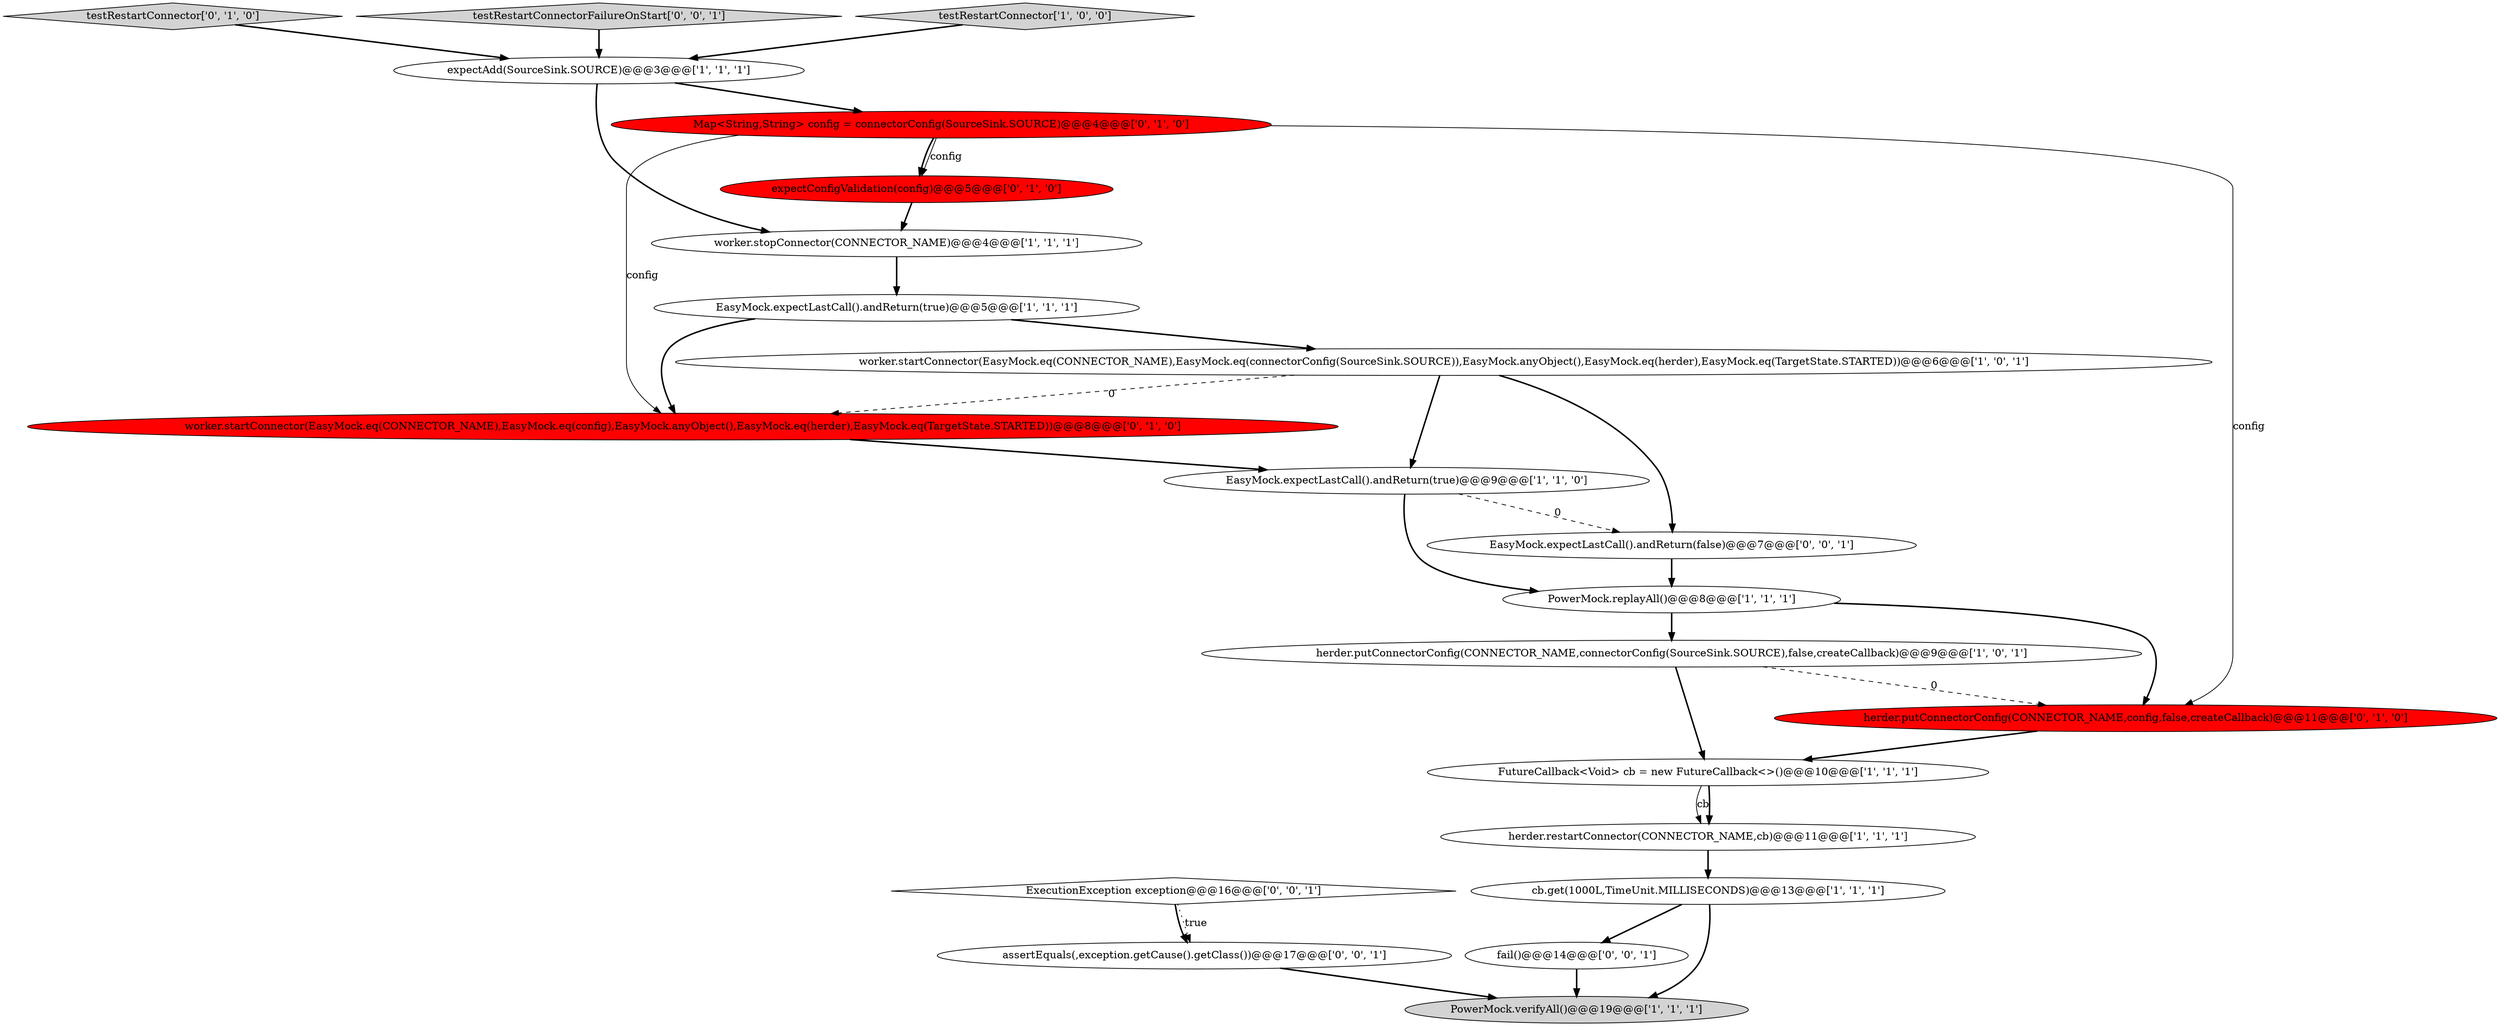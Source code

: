 digraph {
7 [style = filled, label = "herder.restartConnector(CONNECTOR_NAME,cb)@@@11@@@['1', '1', '1']", fillcolor = white, shape = ellipse image = "AAA0AAABBB1BBB"];
8 [style = filled, label = "FutureCallback<Void> cb = new FutureCallback<>()@@@10@@@['1', '1', '1']", fillcolor = white, shape = ellipse image = "AAA0AAABBB1BBB"];
18 [style = filled, label = "assertEquals(,exception.getCause().getClass())@@@17@@@['0', '0', '1']", fillcolor = white, shape = ellipse image = "AAA0AAABBB3BBB"];
0 [style = filled, label = "expectAdd(SourceSink.SOURCE)@@@3@@@['1', '1', '1']", fillcolor = white, shape = ellipse image = "AAA0AAABBB1BBB"];
10 [style = filled, label = "EasyMock.expectLastCall().andReturn(true)@@@9@@@['1', '1', '0']", fillcolor = white, shape = ellipse image = "AAA0AAABBB1BBB"];
6 [style = filled, label = "herder.putConnectorConfig(CONNECTOR_NAME,connectorConfig(SourceSink.SOURCE),false,createCallback)@@@9@@@['1', '0', '1']", fillcolor = white, shape = ellipse image = "AAA0AAABBB1BBB"];
17 [style = filled, label = "fail()@@@14@@@['0', '0', '1']", fillcolor = white, shape = ellipse image = "AAA0AAABBB3BBB"];
14 [style = filled, label = "testRestartConnector['0', '1', '0']", fillcolor = lightgray, shape = diamond image = "AAA0AAABBB2BBB"];
20 [style = filled, label = "EasyMock.expectLastCall().andReturn(false)@@@7@@@['0', '0', '1']", fillcolor = white, shape = ellipse image = "AAA0AAABBB3BBB"];
4 [style = filled, label = "worker.stopConnector(CONNECTOR_NAME)@@@4@@@['1', '1', '1']", fillcolor = white, shape = ellipse image = "AAA0AAABBB1BBB"];
1 [style = filled, label = "PowerMock.verifyAll()@@@19@@@['1', '1', '1']", fillcolor = lightgray, shape = ellipse image = "AAA0AAABBB1BBB"];
3 [style = filled, label = "PowerMock.replayAll()@@@8@@@['1', '1', '1']", fillcolor = white, shape = ellipse image = "AAA0AAABBB1BBB"];
11 [style = filled, label = "cb.get(1000L,TimeUnit.MILLISECONDS)@@@13@@@['1', '1', '1']", fillcolor = white, shape = ellipse image = "AAA0AAABBB1BBB"];
2 [style = filled, label = "worker.startConnector(EasyMock.eq(CONNECTOR_NAME),EasyMock.eq(connectorConfig(SourceSink.SOURCE)),EasyMock.anyObject(),EasyMock.eq(herder),EasyMock.eq(TargetState.STARTED))@@@6@@@['1', '0', '1']", fillcolor = white, shape = ellipse image = "AAA0AAABBB1BBB"];
16 [style = filled, label = "herder.putConnectorConfig(CONNECTOR_NAME,config,false,createCallback)@@@11@@@['0', '1', '0']", fillcolor = red, shape = ellipse image = "AAA1AAABBB2BBB"];
21 [style = filled, label = "testRestartConnectorFailureOnStart['0', '0', '1']", fillcolor = lightgray, shape = diamond image = "AAA0AAABBB3BBB"];
15 [style = filled, label = "Map<String,String> config = connectorConfig(SourceSink.SOURCE)@@@4@@@['0', '1', '0']", fillcolor = red, shape = ellipse image = "AAA1AAABBB2BBB"];
5 [style = filled, label = "EasyMock.expectLastCall().andReturn(true)@@@5@@@['1', '1', '1']", fillcolor = white, shape = ellipse image = "AAA0AAABBB1BBB"];
9 [style = filled, label = "testRestartConnector['1', '0', '0']", fillcolor = lightgray, shape = diamond image = "AAA0AAABBB1BBB"];
12 [style = filled, label = "expectConfigValidation(config)@@@5@@@['0', '1', '0']", fillcolor = red, shape = ellipse image = "AAA1AAABBB2BBB"];
13 [style = filled, label = "worker.startConnector(EasyMock.eq(CONNECTOR_NAME),EasyMock.eq(config),EasyMock.anyObject(),EasyMock.eq(herder),EasyMock.eq(TargetState.STARTED))@@@8@@@['0', '1', '0']", fillcolor = red, shape = ellipse image = "AAA1AAABBB2BBB"];
19 [style = filled, label = "ExecutionException exception@@@16@@@['0', '0', '1']", fillcolor = white, shape = diamond image = "AAA0AAABBB3BBB"];
13->10 [style = bold, label=""];
15->12 [style = solid, label="config"];
2->20 [style = bold, label=""];
7->11 [style = bold, label=""];
19->18 [style = bold, label=""];
9->0 [style = bold, label=""];
17->1 [style = bold, label=""];
21->0 [style = bold, label=""];
16->8 [style = bold, label=""];
8->7 [style = solid, label="cb"];
11->1 [style = bold, label=""];
19->18 [style = dotted, label="true"];
10->3 [style = bold, label=""];
3->6 [style = bold, label=""];
20->3 [style = bold, label=""];
3->16 [style = bold, label=""];
2->10 [style = bold, label=""];
0->15 [style = bold, label=""];
8->7 [style = bold, label=""];
5->2 [style = bold, label=""];
6->16 [style = dashed, label="0"];
14->0 [style = bold, label=""];
12->4 [style = bold, label=""];
18->1 [style = bold, label=""];
0->4 [style = bold, label=""];
2->13 [style = dashed, label="0"];
5->13 [style = bold, label=""];
15->13 [style = solid, label="config"];
6->8 [style = bold, label=""];
11->17 [style = bold, label=""];
10->20 [style = dashed, label="0"];
15->12 [style = bold, label=""];
15->16 [style = solid, label="config"];
4->5 [style = bold, label=""];
}
